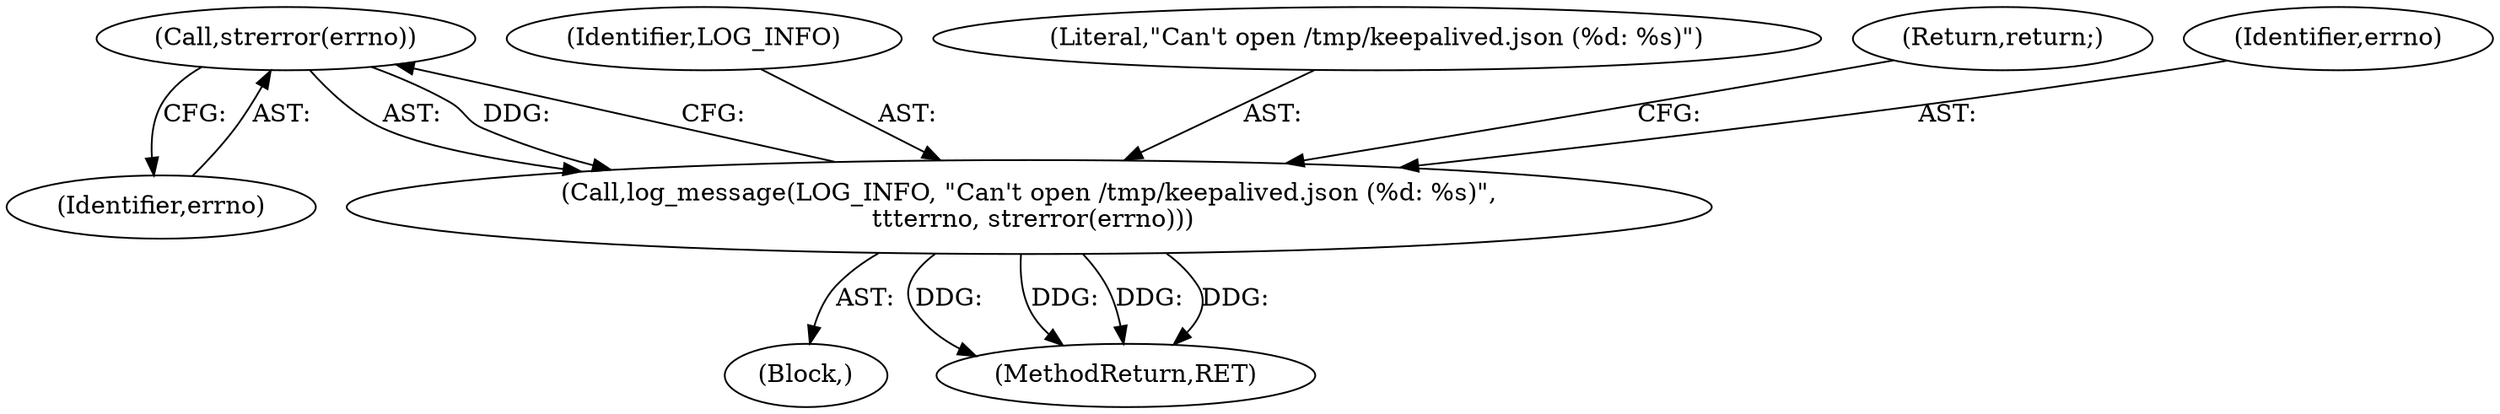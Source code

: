 digraph "0_keepalived_04f2d32871bb3b11d7dc024039952f2fe2750306_3@API" {
"1000125" [label="(Call,strerror(errno))"];
"1000121" [label="(Call,log_message(LOG_INFO, \"Can't open /tmp/keepalived.json (%d: %s)\",\n \t\t\terrno, strerror(errno)))"];
"1000122" [label="(Identifier,LOG_INFO)"];
"1000123" [label="(Literal,\"Can't open /tmp/keepalived.json (%d: %s)\")"];
"1000125" [label="(Call,strerror(errno))"];
"1000126" [label="(Identifier,errno)"];
"1000127" [label="(Return,return;)"];
"1000121" [label="(Call,log_message(LOG_INFO, \"Can't open /tmp/keepalived.json (%d: %s)\",\n \t\t\terrno, strerror(errno)))"];
"1000124" [label="(Identifier,errno)"];
"1000120" [label="(Block,)"];
"1000960" [label="(MethodReturn,RET)"];
"1000125" -> "1000121"  [label="AST: "];
"1000125" -> "1000126"  [label="CFG: "];
"1000126" -> "1000125"  [label="AST: "];
"1000121" -> "1000125"  [label="CFG: "];
"1000125" -> "1000121"  [label="DDG: "];
"1000121" -> "1000120"  [label="AST: "];
"1000122" -> "1000121"  [label="AST: "];
"1000123" -> "1000121"  [label="AST: "];
"1000124" -> "1000121"  [label="AST: "];
"1000127" -> "1000121"  [label="CFG: "];
"1000121" -> "1000960"  [label="DDG: "];
"1000121" -> "1000960"  [label="DDG: "];
"1000121" -> "1000960"  [label="DDG: "];
"1000121" -> "1000960"  [label="DDG: "];
}
